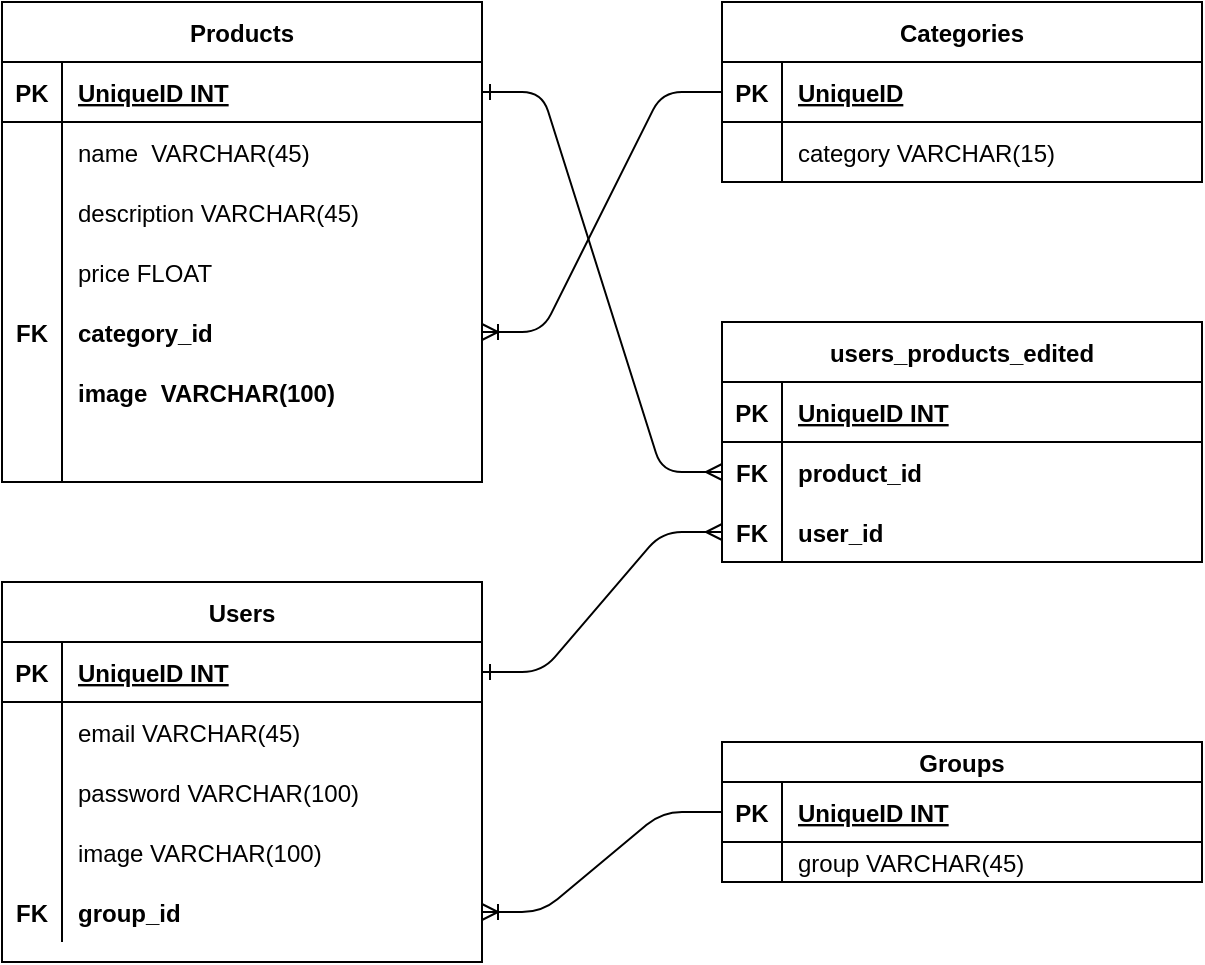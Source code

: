<mxfile version="14.2.4" type="embed">
    <diagram id="R2lEEEUBdFMjLlhIrx00" name="Page-1">
        <mxGraphModel dx="713" dy="465" grid="1" gridSize="10" guides="1" tooltips="1" connect="1" arrows="1" fold="1" page="1" pageScale="1" pageWidth="850" pageHeight="1100" math="0" shadow="0" extFonts="Permanent Marker^https://fonts.googleapis.com/css?family=Permanent+Marker">
            <root>
                <mxCell id="0"/>
                <mxCell id="1" parent="0"/>
                <mxCell id="C-vyLk0tnHw3VtMMgP7b-13" value="Categories" style="shape=table;startSize=30;container=1;collapsible=1;childLayout=tableLayout;fixedRows=1;rowLines=0;fontStyle=1;align=center;resizeLast=1;" parent="1" vertex="1">
                    <mxGeometry x="400" y="40" width="240" height="90" as="geometry"/>
                </mxCell>
                <mxCell id="C-vyLk0tnHw3VtMMgP7b-14" value="" style="shape=partialRectangle;collapsible=0;dropTarget=0;pointerEvents=0;fillColor=none;points=[[0,0.5],[1,0.5]];portConstraint=eastwest;top=0;left=0;right=0;bottom=1;" parent="C-vyLk0tnHw3VtMMgP7b-13" vertex="1">
                    <mxGeometry y="30" width="240" height="30" as="geometry"/>
                </mxCell>
                <mxCell id="C-vyLk0tnHw3VtMMgP7b-15" value="PK" style="shape=partialRectangle;overflow=hidden;connectable=0;fillColor=none;top=0;left=0;bottom=0;right=0;fontStyle=1;" parent="C-vyLk0tnHw3VtMMgP7b-14" vertex="1">
                    <mxGeometry width="30" height="30" as="geometry"/>
                </mxCell>
                <mxCell id="C-vyLk0tnHw3VtMMgP7b-16" value="UniqueID" style="shape=partialRectangle;overflow=hidden;connectable=0;fillColor=none;top=0;left=0;bottom=0;right=0;align=left;spacingLeft=6;fontStyle=5;" parent="C-vyLk0tnHw3VtMMgP7b-14" vertex="1">
                    <mxGeometry x="30" width="210" height="30" as="geometry"/>
                </mxCell>
                <mxCell id="C-vyLk0tnHw3VtMMgP7b-17" value="" style="shape=partialRectangle;collapsible=0;dropTarget=0;pointerEvents=0;fillColor=none;points=[[0,0.5],[1,0.5]];portConstraint=eastwest;top=0;left=0;right=0;bottom=0;" parent="C-vyLk0tnHw3VtMMgP7b-13" vertex="1">
                    <mxGeometry y="60" width="240" height="30" as="geometry"/>
                </mxCell>
                <mxCell id="C-vyLk0tnHw3VtMMgP7b-18" value="" style="shape=partialRectangle;overflow=hidden;connectable=0;fillColor=none;top=0;left=0;bottom=0;right=0;" parent="C-vyLk0tnHw3VtMMgP7b-17" vertex="1">
                    <mxGeometry width="30" height="30" as="geometry"/>
                </mxCell>
                <mxCell id="C-vyLk0tnHw3VtMMgP7b-19" value="category VARCHAR(15)" style="shape=partialRectangle;overflow=hidden;connectable=0;fillColor=none;top=0;left=0;bottom=0;right=0;align=left;spacingLeft=6;" parent="C-vyLk0tnHw3VtMMgP7b-17" vertex="1">
                    <mxGeometry x="30" width="210" height="30" as="geometry"/>
                </mxCell>
                <mxCell id="C-vyLk0tnHw3VtMMgP7b-23" value="Products" style="shape=table;startSize=30;container=1;collapsible=1;childLayout=tableLayout;fixedRows=1;rowLines=0;fontStyle=1;align=center;resizeLast=1;" parent="1" vertex="1">
                    <mxGeometry x="40" y="40" width="240" height="240" as="geometry"/>
                </mxCell>
                <mxCell id="C-vyLk0tnHw3VtMMgP7b-24" value="" style="shape=partialRectangle;collapsible=0;dropTarget=0;pointerEvents=0;fillColor=none;points=[[0,0.5],[1,0.5]];portConstraint=eastwest;top=0;left=0;right=0;bottom=1;" parent="C-vyLk0tnHw3VtMMgP7b-23" vertex="1">
                    <mxGeometry y="30" width="240" height="30" as="geometry"/>
                </mxCell>
                <mxCell id="C-vyLk0tnHw3VtMMgP7b-25" value="PK" style="shape=partialRectangle;overflow=hidden;connectable=0;fillColor=none;top=0;left=0;bottom=0;right=0;fontStyle=1;" parent="C-vyLk0tnHw3VtMMgP7b-24" vertex="1">
                    <mxGeometry width="30" height="30" as="geometry"/>
                </mxCell>
                <mxCell id="C-vyLk0tnHw3VtMMgP7b-26" value="UniqueID INT" style="shape=partialRectangle;overflow=hidden;connectable=0;fillColor=none;top=0;left=0;bottom=0;right=0;align=left;spacingLeft=6;fontStyle=5;" parent="C-vyLk0tnHw3VtMMgP7b-24" vertex="1">
                    <mxGeometry x="30" width="210" height="30" as="geometry"/>
                </mxCell>
                <mxCell id="C-vyLk0tnHw3VtMMgP7b-27" value="" style="shape=partialRectangle;collapsible=0;dropTarget=0;pointerEvents=0;fillColor=none;points=[[0,0.5],[1,0.5]];portConstraint=eastwest;top=0;left=0;right=0;bottom=0;" parent="C-vyLk0tnHw3VtMMgP7b-23" vertex="1">
                    <mxGeometry y="60" width="240" height="30" as="geometry"/>
                </mxCell>
                <mxCell id="C-vyLk0tnHw3VtMMgP7b-28" value="" style="shape=partialRectangle;overflow=hidden;connectable=0;fillColor=none;top=0;left=0;bottom=0;right=0;" parent="C-vyLk0tnHw3VtMMgP7b-27" vertex="1">
                    <mxGeometry width="30" height="30" as="geometry"/>
                </mxCell>
                <mxCell id="C-vyLk0tnHw3VtMMgP7b-29" value="name  VARCHAR(45)" style="shape=partialRectangle;overflow=hidden;connectable=0;fillColor=none;top=0;left=0;bottom=0;right=0;align=left;spacingLeft=6;" parent="C-vyLk0tnHw3VtMMgP7b-27" vertex="1">
                    <mxGeometry x="30" width="210" height="30" as="geometry"/>
                </mxCell>
                <mxCell id="twl1X3q2vGET8pT7Xpfp-2" value="" style="shape=partialRectangle;collapsible=0;dropTarget=0;pointerEvents=0;fillColor=none;top=0;left=0;bottom=0;right=0;points=[[0,0.5],[1,0.5]];portConstraint=eastwest;" parent="C-vyLk0tnHw3VtMMgP7b-23" vertex="1">
                    <mxGeometry y="90" width="240" height="30" as="geometry"/>
                </mxCell>
                <mxCell id="twl1X3q2vGET8pT7Xpfp-3" value="" style="shape=partialRectangle;connectable=0;fillColor=none;top=0;left=0;bottom=0;right=0;editable=1;overflow=hidden;" parent="twl1X3q2vGET8pT7Xpfp-2" vertex="1">
                    <mxGeometry width="30" height="30" as="geometry"/>
                </mxCell>
                <mxCell id="twl1X3q2vGET8pT7Xpfp-4" value="description VARCHAR(45)" style="shape=partialRectangle;connectable=0;fillColor=none;top=0;left=0;bottom=0;right=0;align=left;spacingLeft=6;overflow=hidden;" parent="twl1X3q2vGET8pT7Xpfp-2" vertex="1">
                    <mxGeometry x="30" width="210" height="30" as="geometry"/>
                </mxCell>
                <mxCell id="twl1X3q2vGET8pT7Xpfp-8" value="" style="shape=partialRectangle;collapsible=0;dropTarget=0;pointerEvents=0;fillColor=none;top=0;left=0;bottom=0;right=0;points=[[0,0.5],[1,0.5]];portConstraint=eastwest;" parent="C-vyLk0tnHw3VtMMgP7b-23" vertex="1">
                    <mxGeometry y="120" width="240" height="30" as="geometry"/>
                </mxCell>
                <mxCell id="twl1X3q2vGET8pT7Xpfp-9" value="" style="shape=partialRectangle;connectable=0;fillColor=none;top=0;left=0;bottom=0;right=0;editable=1;overflow=hidden;" parent="twl1X3q2vGET8pT7Xpfp-8" vertex="1">
                    <mxGeometry width="30" height="30" as="geometry"/>
                </mxCell>
                <mxCell id="twl1X3q2vGET8pT7Xpfp-10" value="price FLOAT" style="shape=partialRectangle;connectable=0;fillColor=none;top=0;left=0;bottom=0;right=0;align=left;spacingLeft=6;overflow=hidden;" parent="twl1X3q2vGET8pT7Xpfp-8" vertex="1">
                    <mxGeometry x="30" width="210" height="30" as="geometry"/>
                </mxCell>
                <mxCell id="twl1X3q2vGET8pT7Xpfp-21" style="shape=partialRectangle;collapsible=0;dropTarget=0;pointerEvents=0;fillColor=none;top=0;left=0;bottom=0;right=0;points=[[0,0.5],[1,0.5]];portConstraint=eastwest;" parent="C-vyLk0tnHw3VtMMgP7b-23" vertex="1">
                    <mxGeometry y="150" width="240" height="30" as="geometry"/>
                </mxCell>
                <mxCell id="twl1X3q2vGET8pT7Xpfp-22" value="FK" style="shape=partialRectangle;connectable=0;fillColor=none;top=0;left=0;bottom=0;right=0;editable=1;overflow=hidden;fontStyle=1" parent="twl1X3q2vGET8pT7Xpfp-21" vertex="1">
                    <mxGeometry width="30" height="30" as="geometry"/>
                </mxCell>
                <mxCell id="twl1X3q2vGET8pT7Xpfp-23" value="category_id " style="shape=partialRectangle;connectable=0;fillColor=none;top=0;left=0;bottom=0;right=0;align=left;spacingLeft=6;overflow=hidden;fontStyle=1" parent="twl1X3q2vGET8pT7Xpfp-21" vertex="1">
                    <mxGeometry x="30" width="210" height="30" as="geometry"/>
                </mxCell>
                <mxCell id="twl1X3q2vGET8pT7Xpfp-18" style="shape=partialRectangle;collapsible=0;dropTarget=0;pointerEvents=0;fillColor=none;top=0;left=0;bottom=0;right=0;points=[[0,0.5],[1,0.5]];portConstraint=eastwest;" parent="C-vyLk0tnHw3VtMMgP7b-23" vertex="1">
                    <mxGeometry y="180" width="240" height="30" as="geometry"/>
                </mxCell>
                <mxCell id="twl1X3q2vGET8pT7Xpfp-19" style="shape=partialRectangle;connectable=0;fillColor=none;top=0;left=0;bottom=0;right=0;editable=1;overflow=hidden;" parent="twl1X3q2vGET8pT7Xpfp-18" vertex="1">
                    <mxGeometry width="30" height="30" as="geometry"/>
                </mxCell>
                <mxCell id="twl1X3q2vGET8pT7Xpfp-20" value="image  VARCHAR(100)" style="shape=partialRectangle;connectable=0;fillColor=none;top=0;left=0;bottom=0;right=0;align=left;spacingLeft=6;overflow=hidden;fontStyle=1" parent="twl1X3q2vGET8pT7Xpfp-18" vertex="1">
                    <mxGeometry x="30" width="210" height="30" as="geometry"/>
                </mxCell>
                <mxCell id="twl1X3q2vGET8pT7Xpfp-12" value="" style="shape=partialRectangle;collapsible=0;dropTarget=0;pointerEvents=0;fillColor=none;top=0;left=0;bottom=0;right=0;points=[[0,0.5],[1,0.5]];portConstraint=eastwest;" parent="C-vyLk0tnHw3VtMMgP7b-23" vertex="1">
                    <mxGeometry y="210" width="240" height="30" as="geometry"/>
                </mxCell>
                <mxCell id="twl1X3q2vGET8pT7Xpfp-13" value="" style="shape=partialRectangle;connectable=0;fillColor=none;top=0;left=0;bottom=0;right=0;editable=1;overflow=hidden;fontStyle=1" parent="twl1X3q2vGET8pT7Xpfp-12" vertex="1">
                    <mxGeometry width="30" height="30" as="geometry"/>
                </mxCell>
                <mxCell id="twl1X3q2vGET8pT7Xpfp-14" value="" style="shape=partialRectangle;connectable=0;fillColor=none;top=0;left=0;bottom=0;right=0;align=left;spacingLeft=6;overflow=hidden;fontStyle=1" parent="twl1X3q2vGET8pT7Xpfp-12" vertex="1">
                    <mxGeometry x="30" width="210" height="30" as="geometry"/>
                </mxCell>
                <mxCell id="twl1X3q2vGET8pT7Xpfp-34" value="Users" style="shape=table;startSize=30;container=1;collapsible=1;childLayout=tableLayout;fixedRows=1;rowLines=0;fontStyle=1;align=center;resizeLast=1;" parent="1" vertex="1">
                    <mxGeometry x="40" y="330" width="240" height="190" as="geometry"/>
                </mxCell>
                <mxCell id="twl1X3q2vGET8pT7Xpfp-35" value="" style="shape=partialRectangle;collapsible=0;dropTarget=0;pointerEvents=0;fillColor=none;top=0;left=0;bottom=1;right=0;points=[[0,0.5],[1,0.5]];portConstraint=eastwest;" parent="twl1X3q2vGET8pT7Xpfp-34" vertex="1">
                    <mxGeometry y="30" width="240" height="30" as="geometry"/>
                </mxCell>
                <mxCell id="twl1X3q2vGET8pT7Xpfp-36" value="PK" style="shape=partialRectangle;connectable=0;fillColor=none;top=0;left=0;bottom=0;right=0;fontStyle=1;overflow=hidden;" parent="twl1X3q2vGET8pT7Xpfp-35" vertex="1">
                    <mxGeometry width="30" height="30" as="geometry"/>
                </mxCell>
                <mxCell id="twl1X3q2vGET8pT7Xpfp-37" value="UniqueID INT" style="shape=partialRectangle;connectable=0;fillColor=none;top=0;left=0;bottom=0;right=0;align=left;spacingLeft=6;fontStyle=5;overflow=hidden;" parent="twl1X3q2vGET8pT7Xpfp-35" vertex="1">
                    <mxGeometry x="30" width="210" height="30" as="geometry"/>
                </mxCell>
                <mxCell id="twl1X3q2vGET8pT7Xpfp-38" value="" style="shape=partialRectangle;collapsible=0;dropTarget=0;pointerEvents=0;fillColor=none;top=0;left=0;bottom=0;right=0;points=[[0,0.5],[1,0.5]];portConstraint=eastwest;" parent="twl1X3q2vGET8pT7Xpfp-34" vertex="1">
                    <mxGeometry y="60" width="240" height="30" as="geometry"/>
                </mxCell>
                <mxCell id="twl1X3q2vGET8pT7Xpfp-39" value="" style="shape=partialRectangle;connectable=0;fillColor=none;top=0;left=0;bottom=0;right=0;editable=1;overflow=hidden;" parent="twl1X3q2vGET8pT7Xpfp-38" vertex="1">
                    <mxGeometry width="30" height="30" as="geometry"/>
                </mxCell>
                <mxCell id="twl1X3q2vGET8pT7Xpfp-40" value="email VARCHAR(45)" style="shape=partialRectangle;connectable=0;fillColor=none;top=0;left=0;bottom=0;right=0;align=left;spacingLeft=6;overflow=hidden;" parent="twl1X3q2vGET8pT7Xpfp-38" vertex="1">
                    <mxGeometry x="30" width="210" height="30" as="geometry"/>
                </mxCell>
                <mxCell id="twl1X3q2vGET8pT7Xpfp-41" value="" style="shape=partialRectangle;collapsible=0;dropTarget=0;pointerEvents=0;fillColor=none;top=0;left=0;bottom=0;right=0;points=[[0,0.5],[1,0.5]];portConstraint=eastwest;" parent="twl1X3q2vGET8pT7Xpfp-34" vertex="1">
                    <mxGeometry y="90" width="240" height="30" as="geometry"/>
                </mxCell>
                <mxCell id="twl1X3q2vGET8pT7Xpfp-42" value="" style="shape=partialRectangle;connectable=0;fillColor=none;top=0;left=0;bottom=0;right=0;editable=1;overflow=hidden;" parent="twl1X3q2vGET8pT7Xpfp-41" vertex="1">
                    <mxGeometry width="30" height="30" as="geometry"/>
                </mxCell>
                <mxCell id="twl1X3q2vGET8pT7Xpfp-43" value="password VARCHAR(100)" style="shape=partialRectangle;connectable=0;fillColor=none;top=0;left=0;bottom=0;right=0;align=left;spacingLeft=6;overflow=hidden;" parent="twl1X3q2vGET8pT7Xpfp-41" vertex="1">
                    <mxGeometry x="30" width="210" height="30" as="geometry"/>
                </mxCell>
                <mxCell id="twl1X3q2vGET8pT7Xpfp-44" value="" style="shape=partialRectangle;collapsible=0;dropTarget=0;pointerEvents=0;fillColor=none;top=0;left=0;bottom=0;right=0;points=[[0,0.5],[1,0.5]];portConstraint=eastwest;" parent="twl1X3q2vGET8pT7Xpfp-34" vertex="1">
                    <mxGeometry y="120" width="240" height="30" as="geometry"/>
                </mxCell>
                <mxCell id="twl1X3q2vGET8pT7Xpfp-45" value="" style="shape=partialRectangle;connectable=0;fillColor=none;top=0;left=0;bottom=0;right=0;editable=1;overflow=hidden;" parent="twl1X3q2vGET8pT7Xpfp-44" vertex="1">
                    <mxGeometry width="30" height="30" as="geometry"/>
                </mxCell>
                <mxCell id="twl1X3q2vGET8pT7Xpfp-46" value="image VARCHAR(100)" style="shape=partialRectangle;connectable=0;fillColor=none;top=0;left=0;bottom=0;right=0;align=left;spacingLeft=6;overflow=hidden;" parent="twl1X3q2vGET8pT7Xpfp-44" vertex="1">
                    <mxGeometry x="30" width="210" height="30" as="geometry"/>
                </mxCell>
                <mxCell id="twl1X3q2vGET8pT7Xpfp-60" style="shape=partialRectangle;collapsible=0;dropTarget=0;pointerEvents=0;fillColor=none;top=0;left=0;bottom=0;right=0;points=[[0,0.5],[1,0.5]];portConstraint=eastwest;" parent="twl1X3q2vGET8pT7Xpfp-34" vertex="1">
                    <mxGeometry y="150" width="240" height="30" as="geometry"/>
                </mxCell>
                <mxCell id="twl1X3q2vGET8pT7Xpfp-61" value="FK" style="shape=partialRectangle;connectable=0;fillColor=none;top=0;left=0;bottom=0;right=0;editable=1;overflow=hidden;fontStyle=1" parent="twl1X3q2vGET8pT7Xpfp-60" vertex="1">
                    <mxGeometry width="30" height="30" as="geometry"/>
                </mxCell>
                <mxCell id="twl1X3q2vGET8pT7Xpfp-62" value="group_id" style="shape=partialRectangle;connectable=0;fillColor=none;top=0;left=0;bottom=0;right=0;align=left;spacingLeft=6;overflow=hidden;fontStyle=1" parent="twl1X3q2vGET8pT7Xpfp-60" vertex="1">
                    <mxGeometry x="30" width="210" height="30" as="geometry"/>
                </mxCell>
                <mxCell id="twl1X3q2vGET8pT7Xpfp-47" value="Groups" style="shape=table;startSize=20;container=1;collapsible=1;childLayout=tableLayout;fixedRows=1;rowLines=0;fontStyle=1;align=center;resizeLast=1;" parent="1" vertex="1">
                    <mxGeometry x="400" y="410" width="240" height="70" as="geometry"/>
                </mxCell>
                <mxCell id="twl1X3q2vGET8pT7Xpfp-48" value="" style="shape=partialRectangle;collapsible=0;dropTarget=0;pointerEvents=0;fillColor=none;top=0;left=0;bottom=1;right=0;points=[[0,0.5],[1,0.5]];portConstraint=eastwest;" parent="twl1X3q2vGET8pT7Xpfp-47" vertex="1">
                    <mxGeometry y="20" width="240" height="30" as="geometry"/>
                </mxCell>
                <mxCell id="twl1X3q2vGET8pT7Xpfp-49" value="PK" style="shape=partialRectangle;connectable=0;fillColor=none;top=0;left=0;bottom=0;right=0;fontStyle=1;overflow=hidden;" parent="twl1X3q2vGET8pT7Xpfp-48" vertex="1">
                    <mxGeometry width="30" height="30" as="geometry"/>
                </mxCell>
                <mxCell id="twl1X3q2vGET8pT7Xpfp-50" value="UniqueID INT" style="shape=partialRectangle;connectable=0;fillColor=none;top=0;left=0;bottom=0;right=0;align=left;spacingLeft=6;fontStyle=5;overflow=hidden;" parent="twl1X3q2vGET8pT7Xpfp-48" vertex="1">
                    <mxGeometry x="30" width="210" height="30" as="geometry"/>
                </mxCell>
                <mxCell id="twl1X3q2vGET8pT7Xpfp-51" value="" style="shape=partialRectangle;collapsible=0;dropTarget=0;pointerEvents=0;fillColor=none;top=0;left=0;bottom=0;right=0;points=[[0,0.5],[1,0.5]];portConstraint=eastwest;" parent="twl1X3q2vGET8pT7Xpfp-47" vertex="1">
                    <mxGeometry y="50" width="240" height="20" as="geometry"/>
                </mxCell>
                <mxCell id="twl1X3q2vGET8pT7Xpfp-52" value="" style="shape=partialRectangle;connectable=0;fillColor=none;top=0;left=0;bottom=0;right=0;editable=1;overflow=hidden;" parent="twl1X3q2vGET8pT7Xpfp-51" vertex="1">
                    <mxGeometry width="30" height="20" as="geometry"/>
                </mxCell>
                <mxCell id="twl1X3q2vGET8pT7Xpfp-53" value="group VARCHAR(45)" style="shape=partialRectangle;connectable=0;fillColor=none;top=0;left=0;bottom=0;right=0;align=left;spacingLeft=6;overflow=hidden;" parent="twl1X3q2vGET8pT7Xpfp-51" vertex="1">
                    <mxGeometry x="30" width="210" height="20" as="geometry"/>
                </mxCell>
                <mxCell id="twl1X3q2vGET8pT7Xpfp-69" value="users_products_edited" style="shape=table;startSize=30;container=1;collapsible=1;childLayout=tableLayout;fixedRows=1;rowLines=0;fontStyle=1;align=center;resizeLast=1;" parent="1" vertex="1">
                    <mxGeometry x="400" y="200" width="240" height="120" as="geometry"/>
                </mxCell>
                <mxCell id="twl1X3q2vGET8pT7Xpfp-70" value="" style="shape=partialRectangle;collapsible=0;dropTarget=0;pointerEvents=0;fillColor=none;top=0;left=0;bottom=1;right=0;points=[[0,0.5],[1,0.5]];portConstraint=eastwest;" parent="twl1X3q2vGET8pT7Xpfp-69" vertex="1">
                    <mxGeometry y="30" width="240" height="30" as="geometry"/>
                </mxCell>
                <mxCell id="twl1X3q2vGET8pT7Xpfp-71" value="PK" style="shape=partialRectangle;connectable=0;fillColor=none;top=0;left=0;bottom=0;right=0;fontStyle=1;overflow=hidden;" parent="twl1X3q2vGET8pT7Xpfp-70" vertex="1">
                    <mxGeometry width="30" height="30" as="geometry"/>
                </mxCell>
                <mxCell id="twl1X3q2vGET8pT7Xpfp-72" value="UniqueID INT" style="shape=partialRectangle;connectable=0;fillColor=none;top=0;left=0;bottom=0;right=0;align=left;spacingLeft=6;fontStyle=5;overflow=hidden;" parent="twl1X3q2vGET8pT7Xpfp-70" vertex="1">
                    <mxGeometry x="30" width="210" height="30" as="geometry"/>
                </mxCell>
                <mxCell id="twl1X3q2vGET8pT7Xpfp-73" value="" style="shape=partialRectangle;collapsible=0;dropTarget=0;pointerEvents=0;fillColor=none;top=0;left=0;bottom=0;right=0;points=[[0,0.5],[1,0.5]];portConstraint=eastwest;" parent="twl1X3q2vGET8pT7Xpfp-69" vertex="1">
                    <mxGeometry y="60" width="240" height="30" as="geometry"/>
                </mxCell>
                <mxCell id="twl1X3q2vGET8pT7Xpfp-74" value="FK" style="shape=partialRectangle;connectable=0;fillColor=none;top=0;left=0;bottom=0;right=0;editable=1;overflow=hidden;fontStyle=1" parent="twl1X3q2vGET8pT7Xpfp-73" vertex="1">
                    <mxGeometry width="30" height="30" as="geometry"/>
                </mxCell>
                <mxCell id="twl1X3q2vGET8pT7Xpfp-75" value="product_id" style="shape=partialRectangle;connectable=0;fillColor=none;top=0;left=0;bottom=0;right=0;align=left;spacingLeft=6;overflow=hidden;fontStyle=1" parent="twl1X3q2vGET8pT7Xpfp-73" vertex="1">
                    <mxGeometry x="30" width="210" height="30" as="geometry"/>
                </mxCell>
                <mxCell id="twl1X3q2vGET8pT7Xpfp-76" value="" style="shape=partialRectangle;collapsible=0;dropTarget=0;pointerEvents=0;fillColor=none;top=0;left=0;bottom=0;right=0;points=[[0,0.5],[1,0.5]];portConstraint=eastwest;" parent="twl1X3q2vGET8pT7Xpfp-69" vertex="1">
                    <mxGeometry y="90" width="240" height="30" as="geometry"/>
                </mxCell>
                <mxCell id="twl1X3q2vGET8pT7Xpfp-77" value="FK" style="shape=partialRectangle;connectable=0;fillColor=none;top=0;left=0;bottom=0;right=0;editable=1;overflow=hidden;fontStyle=1" parent="twl1X3q2vGET8pT7Xpfp-76" vertex="1">
                    <mxGeometry width="30" height="30" as="geometry"/>
                </mxCell>
                <mxCell id="twl1X3q2vGET8pT7Xpfp-78" value="user_id" style="shape=partialRectangle;connectable=0;fillColor=none;top=0;left=0;bottom=0;right=0;align=left;spacingLeft=6;overflow=hidden;fontStyle=1" parent="twl1X3q2vGET8pT7Xpfp-76" vertex="1">
                    <mxGeometry x="30" width="210" height="30" as="geometry"/>
                </mxCell>
                <mxCell id="4" value="" style="edgeStyle=entityRelationEdgeStyle;fontSize=12;html=1;endArrow=ERoneToMany;exitX=0;exitY=0.5;exitDx=0;exitDy=0;" parent="1" source="C-vyLk0tnHw3VtMMgP7b-14" target="twl1X3q2vGET8pT7Xpfp-21" edge="1">
                    <mxGeometry width="100" height="100" relative="1" as="geometry">
                        <mxPoint x="500" y="240" as="sourcePoint"/>
                        <mxPoint x="440" y="200" as="targetPoint"/>
                    </mxGeometry>
                </mxCell>
                <mxCell id="6" value="" style="edgeStyle=entityRelationEdgeStyle;fontSize=12;html=1;endArrow=ERoneToMany;entryX=1;entryY=0.5;entryDx=0;entryDy=0;exitX=0;exitY=0.5;exitDx=0;exitDy=0;" parent="1" source="twl1X3q2vGET8pT7Xpfp-48" target="twl1X3q2vGET8pT7Xpfp-60" edge="1">
                    <mxGeometry width="100" height="100" relative="1" as="geometry">
                        <mxPoint x="460" y="720" as="sourcePoint"/>
                        <mxPoint x="270" y="720" as="targetPoint"/>
                    </mxGeometry>
                </mxCell>
                <mxCell id="13" value="" style="edgeStyle=entityRelationEdgeStyle;fontSize=12;html=1;endArrow=ERmany;startArrow=ERone;entryX=0;entryY=0.5;entryDx=0;entryDy=0;startFill=0;" parent="1" target="twl1X3q2vGET8pT7Xpfp-73" edge="1">
                    <mxGeometry width="100" height="100" relative="1" as="geometry">
                        <mxPoint x="280" y="85" as="sourcePoint"/>
                        <mxPoint x="460" y="200" as="targetPoint"/>
                    </mxGeometry>
                </mxCell>
                <mxCell id="14" value="" style="edgeStyle=entityRelationEdgeStyle;fontSize=12;html=1;endArrow=ERmany;startArrow=ERone;entryX=0;entryY=0.5;entryDx=0;entryDy=0;exitX=1;exitY=0.5;exitDx=0;exitDy=0;startFill=0;" parent="1" source="twl1X3q2vGET8pT7Xpfp-35" target="twl1X3q2vGET8pT7Xpfp-76" edge="1">
                    <mxGeometry width="100" height="100" relative="1" as="geometry">
                        <mxPoint x="290" y="510" as="sourcePoint"/>
                        <mxPoint x="420" y="465" as="targetPoint"/>
                    </mxGeometry>
                </mxCell>
            </root>
        </mxGraphModel>
    </diagram>
</mxfile>